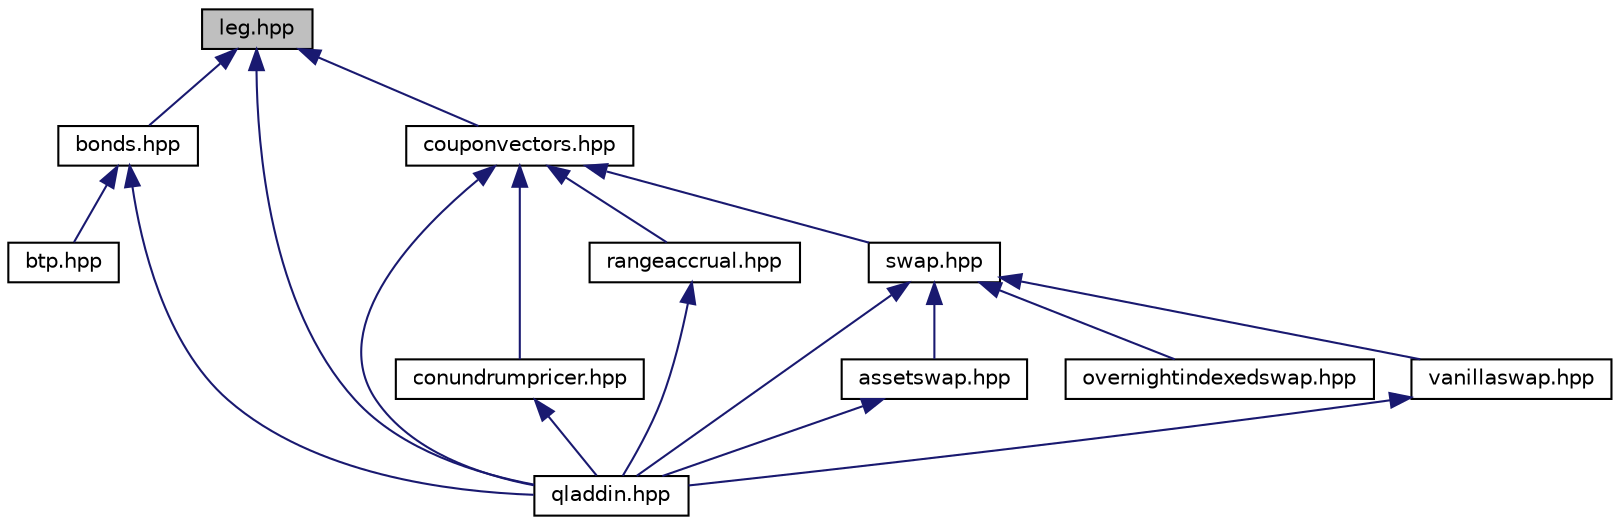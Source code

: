 digraph "leg.hpp"
{
  edge [fontname="Helvetica",fontsize="10",labelfontname="Helvetica",labelfontsize="10"];
  node [fontname="Helvetica",fontsize="10",shape=record];
  Node5 [label="leg.hpp",height=0.2,width=0.4,color="black", fillcolor="grey75", style="filled", fontcolor="black"];
  Node5 -> Node6 [dir="back",color="midnightblue",fontsize="10",style="solid",fontname="Helvetica"];
  Node6 [label="bonds.hpp",height=0.2,width=0.4,color="black", fillcolor="white", style="filled",URL="$bonds_8hpp.html"];
  Node6 -> Node7 [dir="back",color="midnightblue",fontsize="10",style="solid",fontname="Helvetica"];
  Node7 [label="btp.hpp",height=0.2,width=0.4,color="black", fillcolor="white", style="filled",URL="$btp_8hpp.html"];
  Node6 -> Node8 [dir="back",color="midnightblue",fontsize="10",style="solid",fontname="Helvetica"];
  Node8 [label="qladdin.hpp",height=0.2,width=0.4,color="black", fillcolor="white", style="filled",URL="$qladdin_8hpp.html"];
  Node5 -> Node9 [dir="back",color="midnightblue",fontsize="10",style="solid",fontname="Helvetica"];
  Node9 [label="couponvectors.hpp",height=0.2,width=0.4,color="black", fillcolor="white", style="filled",URL="$couponvectors_8hpp.html"];
  Node9 -> Node10 [dir="back",color="midnightblue",fontsize="10",style="solid",fontname="Helvetica"];
  Node10 [label="conundrumpricer.hpp",height=0.2,width=0.4,color="black", fillcolor="white", style="filled",URL="$conundrumpricer_8hpp.html"];
  Node10 -> Node8 [dir="back",color="midnightblue",fontsize="10",style="solid",fontname="Helvetica"];
  Node9 -> Node8 [dir="back",color="midnightblue",fontsize="10",style="solid",fontname="Helvetica"];
  Node9 -> Node11 [dir="back",color="midnightblue",fontsize="10",style="solid",fontname="Helvetica"];
  Node11 [label="rangeaccrual.hpp",height=0.2,width=0.4,color="black", fillcolor="white", style="filled",URL="$rangeaccrual_8hpp.html"];
  Node11 -> Node8 [dir="back",color="midnightblue",fontsize="10",style="solid",fontname="Helvetica"];
  Node9 -> Node12 [dir="back",color="midnightblue",fontsize="10",style="solid",fontname="Helvetica"];
  Node12 [label="swap.hpp",height=0.2,width=0.4,color="black", fillcolor="white", style="filled",URL="$swap_8hpp.html"];
  Node12 -> Node13 [dir="back",color="midnightblue",fontsize="10",style="solid",fontname="Helvetica"];
  Node13 [label="assetswap.hpp",height=0.2,width=0.4,color="black", fillcolor="white", style="filled",URL="$assetswap_8hpp.html"];
  Node13 -> Node8 [dir="back",color="midnightblue",fontsize="10",style="solid",fontname="Helvetica"];
  Node12 -> Node14 [dir="back",color="midnightblue",fontsize="10",style="solid",fontname="Helvetica"];
  Node14 [label="overnightindexedswap.hpp",height=0.2,width=0.4,color="black", fillcolor="white", style="filled",URL="$overnightindexedswap_8hpp.html"];
  Node12 -> Node8 [dir="back",color="midnightblue",fontsize="10",style="solid",fontname="Helvetica"];
  Node12 -> Node15 [dir="back",color="midnightblue",fontsize="10",style="solid",fontname="Helvetica"];
  Node15 [label="vanillaswap.hpp",height=0.2,width=0.4,color="black", fillcolor="white", style="filled",URL="$vanillaswap_8hpp.html"];
  Node15 -> Node8 [dir="back",color="midnightblue",fontsize="10",style="solid",fontname="Helvetica"];
  Node5 -> Node8 [dir="back",color="midnightblue",fontsize="10",style="solid",fontname="Helvetica"];
}

